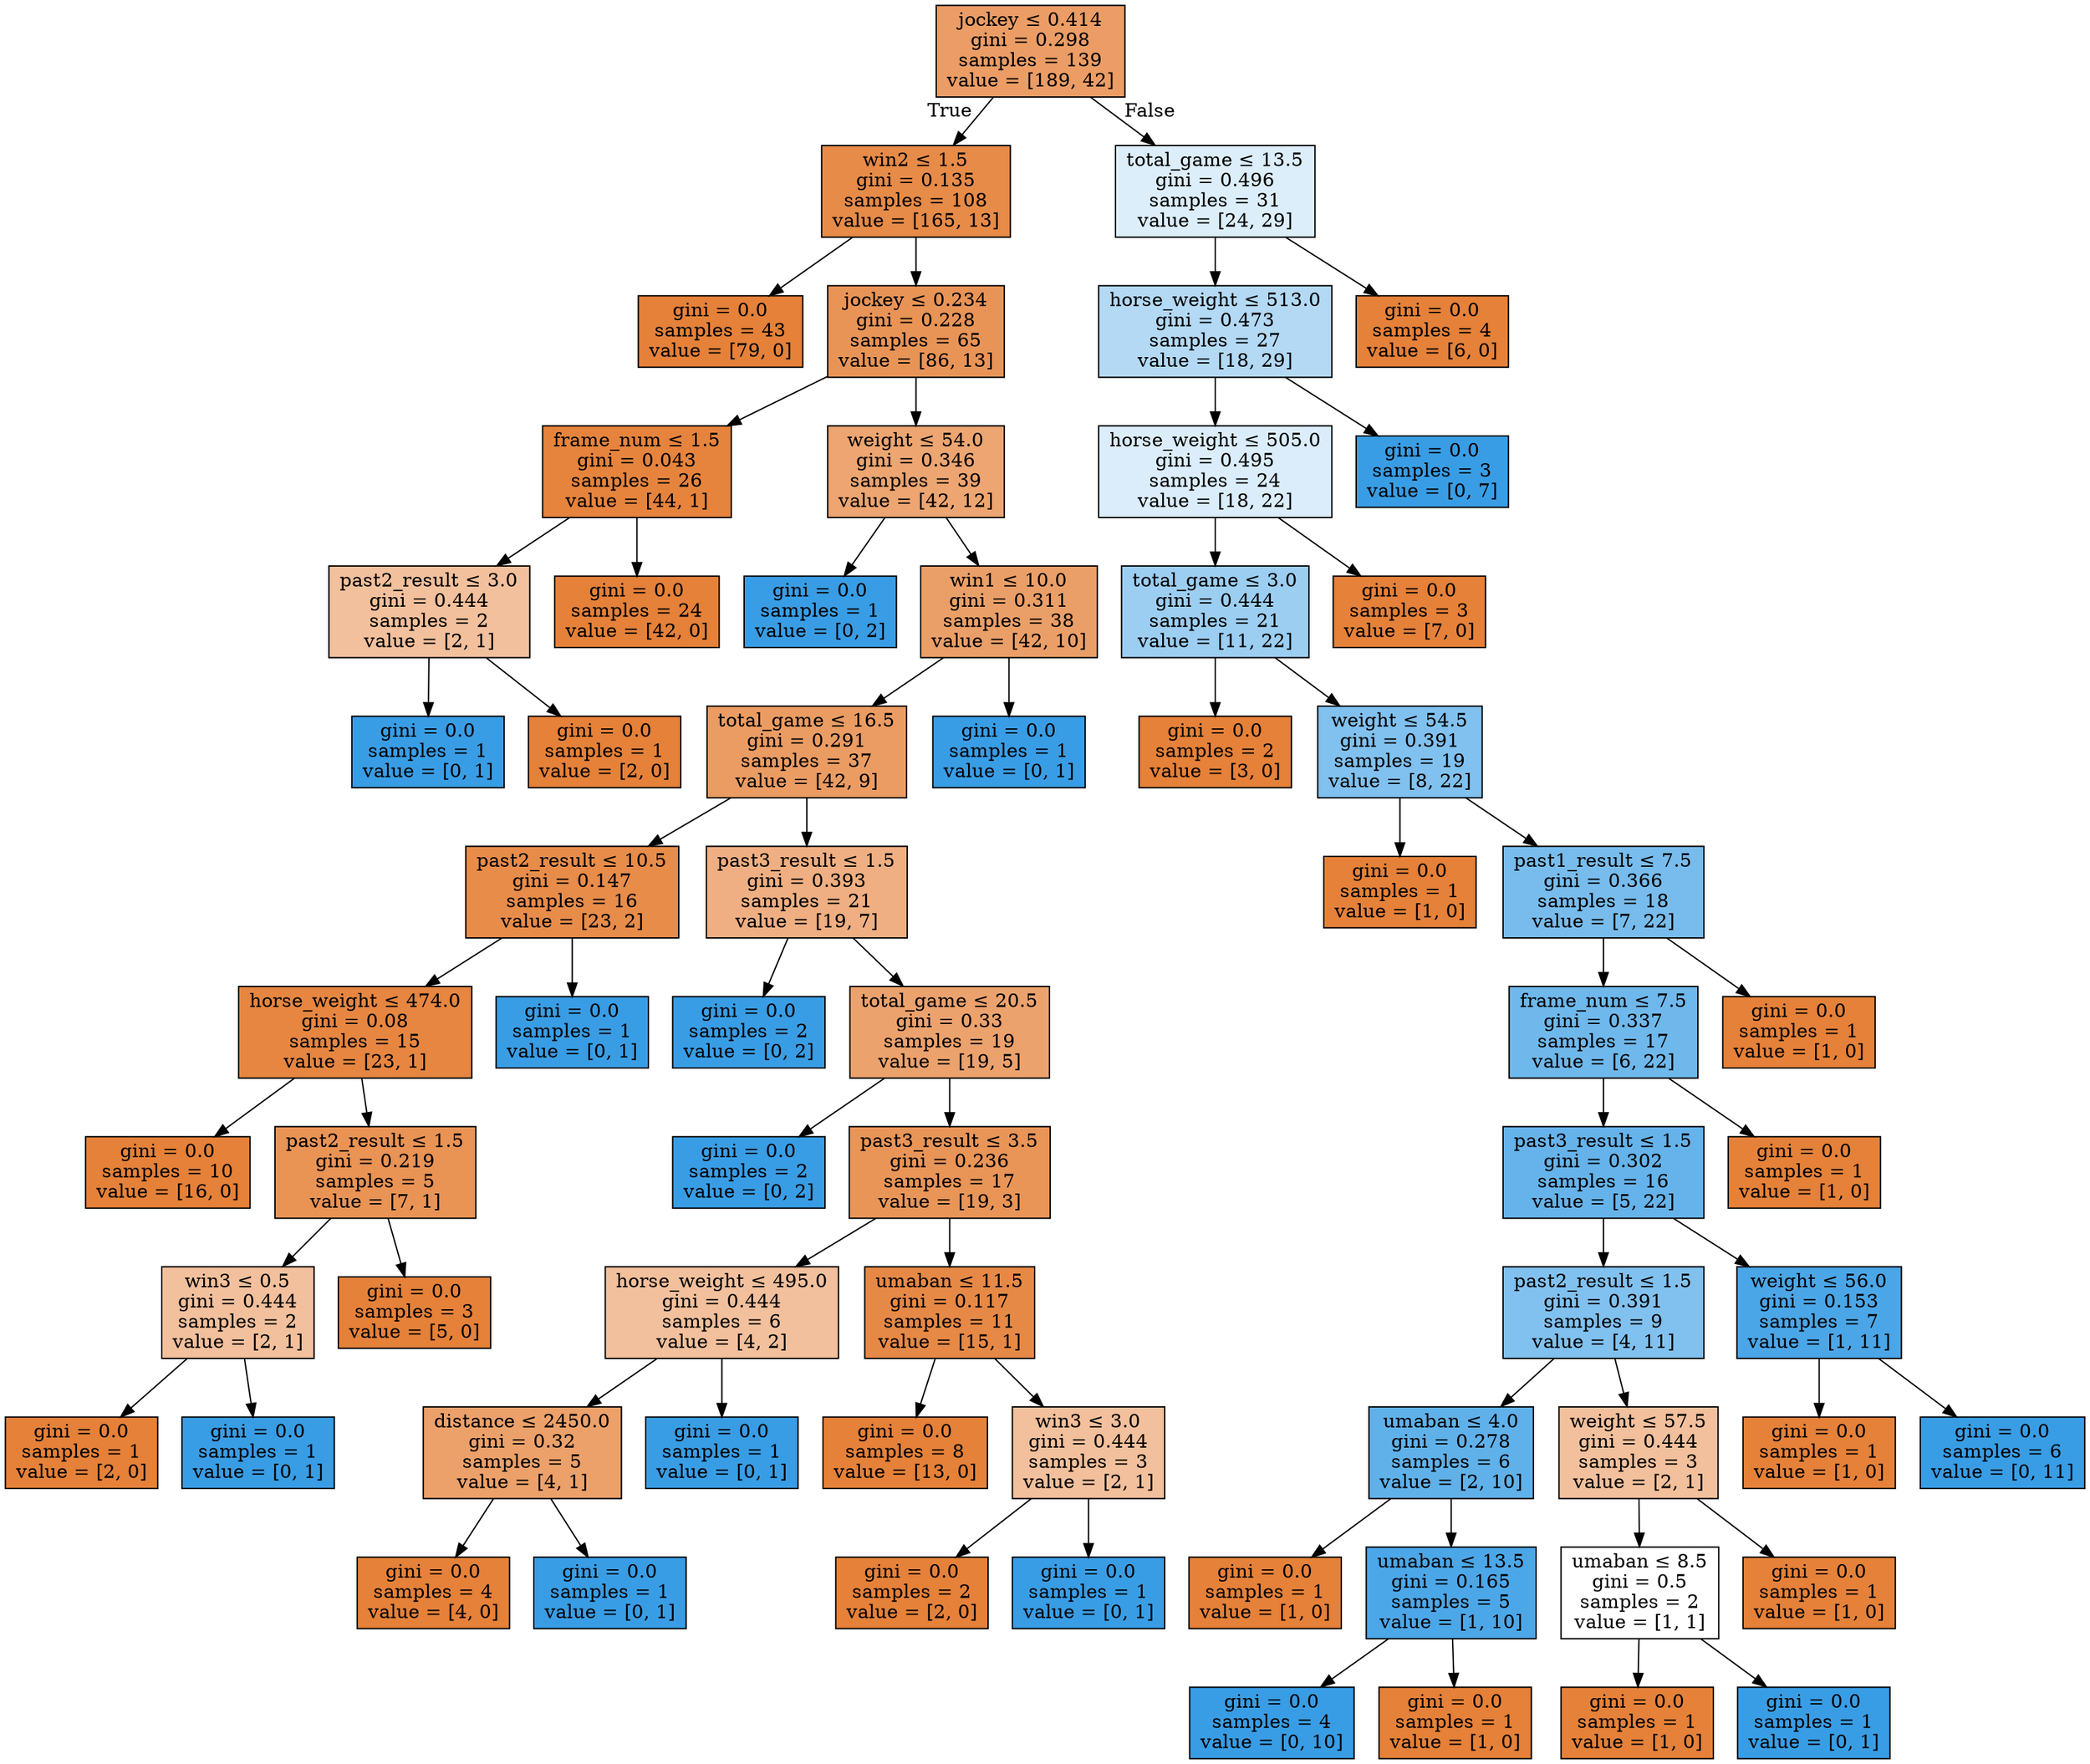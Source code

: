 digraph Tree {
node [shape=box, style="filled", color="black"] ;
0 [label=<jockey &le; 0.414<br/>gini = 0.298<br/>samples = 139<br/>value = [189, 42]>, fillcolor="#e58139c6"] ;
1 [label=<win2 &le; 1.5<br/>gini = 0.135<br/>samples = 108<br/>value = [165, 13]>, fillcolor="#e58139eb"] ;
0 -> 1 [labeldistance=2.5, labelangle=45, headlabel="True"] ;
2 [label=<gini = 0.0<br/>samples = 43<br/>value = [79, 0]>, fillcolor="#e58139ff"] ;
1 -> 2 ;
3 [label=<jockey &le; 0.234<br/>gini = 0.228<br/>samples = 65<br/>value = [86, 13]>, fillcolor="#e58139d8"] ;
1 -> 3 ;
4 [label=<frame_num &le; 1.5<br/>gini = 0.043<br/>samples = 26<br/>value = [44, 1]>, fillcolor="#e58139f9"] ;
3 -> 4 ;
5 [label=<past2_result &le; 3.0<br/>gini = 0.444<br/>samples = 2<br/>value = [2, 1]>, fillcolor="#e581397f"] ;
4 -> 5 ;
6 [label=<gini = 0.0<br/>samples = 1<br/>value = [0, 1]>, fillcolor="#399de5ff"] ;
5 -> 6 ;
7 [label=<gini = 0.0<br/>samples = 1<br/>value = [2, 0]>, fillcolor="#e58139ff"] ;
5 -> 7 ;
8 [label=<gini = 0.0<br/>samples = 24<br/>value = [42, 0]>, fillcolor="#e58139ff"] ;
4 -> 8 ;
9 [label=<weight &le; 54.0<br/>gini = 0.346<br/>samples = 39<br/>value = [42, 12]>, fillcolor="#e58139b6"] ;
3 -> 9 ;
10 [label=<gini = 0.0<br/>samples = 1<br/>value = [0, 2]>, fillcolor="#399de5ff"] ;
9 -> 10 ;
11 [label=<win1 &le; 10.0<br/>gini = 0.311<br/>samples = 38<br/>value = [42, 10]>, fillcolor="#e58139c2"] ;
9 -> 11 ;
12 [label=<total_game &le; 16.5<br/>gini = 0.291<br/>samples = 37<br/>value = [42, 9]>, fillcolor="#e58139c8"] ;
11 -> 12 ;
13 [label=<past2_result &le; 10.5<br/>gini = 0.147<br/>samples = 16<br/>value = [23, 2]>, fillcolor="#e58139e9"] ;
12 -> 13 ;
14 [label=<horse_weight &le; 474.0<br/>gini = 0.08<br/>samples = 15<br/>value = [23, 1]>, fillcolor="#e58139f4"] ;
13 -> 14 ;
15 [label=<gini = 0.0<br/>samples = 10<br/>value = [16, 0]>, fillcolor="#e58139ff"] ;
14 -> 15 ;
16 [label=<past2_result &le; 1.5<br/>gini = 0.219<br/>samples = 5<br/>value = [7, 1]>, fillcolor="#e58139db"] ;
14 -> 16 ;
17 [label=<win3 &le; 0.5<br/>gini = 0.444<br/>samples = 2<br/>value = [2, 1]>, fillcolor="#e581397f"] ;
16 -> 17 ;
18 [label=<gini = 0.0<br/>samples = 1<br/>value = [2, 0]>, fillcolor="#e58139ff"] ;
17 -> 18 ;
19 [label=<gini = 0.0<br/>samples = 1<br/>value = [0, 1]>, fillcolor="#399de5ff"] ;
17 -> 19 ;
20 [label=<gini = 0.0<br/>samples = 3<br/>value = [5, 0]>, fillcolor="#e58139ff"] ;
16 -> 20 ;
21 [label=<gini = 0.0<br/>samples = 1<br/>value = [0, 1]>, fillcolor="#399de5ff"] ;
13 -> 21 ;
22 [label=<past3_result &le; 1.5<br/>gini = 0.393<br/>samples = 21<br/>value = [19, 7]>, fillcolor="#e58139a1"] ;
12 -> 22 ;
23 [label=<gini = 0.0<br/>samples = 2<br/>value = [0, 2]>, fillcolor="#399de5ff"] ;
22 -> 23 ;
24 [label=<total_game &le; 20.5<br/>gini = 0.33<br/>samples = 19<br/>value = [19, 5]>, fillcolor="#e58139bc"] ;
22 -> 24 ;
25 [label=<gini = 0.0<br/>samples = 2<br/>value = [0, 2]>, fillcolor="#399de5ff"] ;
24 -> 25 ;
26 [label=<past3_result &le; 3.5<br/>gini = 0.236<br/>samples = 17<br/>value = [19, 3]>, fillcolor="#e58139d7"] ;
24 -> 26 ;
27 [label=<horse_weight &le; 495.0<br/>gini = 0.444<br/>samples = 6<br/>value = [4, 2]>, fillcolor="#e581397f"] ;
26 -> 27 ;
28 [label=<distance &le; 2450.0<br/>gini = 0.32<br/>samples = 5<br/>value = [4, 1]>, fillcolor="#e58139bf"] ;
27 -> 28 ;
29 [label=<gini = 0.0<br/>samples = 4<br/>value = [4, 0]>, fillcolor="#e58139ff"] ;
28 -> 29 ;
30 [label=<gini = 0.0<br/>samples = 1<br/>value = [0, 1]>, fillcolor="#399de5ff"] ;
28 -> 30 ;
31 [label=<gini = 0.0<br/>samples = 1<br/>value = [0, 1]>, fillcolor="#399de5ff"] ;
27 -> 31 ;
32 [label=<umaban &le; 11.5<br/>gini = 0.117<br/>samples = 11<br/>value = [15, 1]>, fillcolor="#e58139ee"] ;
26 -> 32 ;
33 [label=<gini = 0.0<br/>samples = 8<br/>value = [13, 0]>, fillcolor="#e58139ff"] ;
32 -> 33 ;
34 [label=<win3 &le; 3.0<br/>gini = 0.444<br/>samples = 3<br/>value = [2, 1]>, fillcolor="#e581397f"] ;
32 -> 34 ;
35 [label=<gini = 0.0<br/>samples = 2<br/>value = [2, 0]>, fillcolor="#e58139ff"] ;
34 -> 35 ;
36 [label=<gini = 0.0<br/>samples = 1<br/>value = [0, 1]>, fillcolor="#399de5ff"] ;
34 -> 36 ;
37 [label=<gini = 0.0<br/>samples = 1<br/>value = [0, 1]>, fillcolor="#399de5ff"] ;
11 -> 37 ;
38 [label=<total_game &le; 13.5<br/>gini = 0.496<br/>samples = 31<br/>value = [24, 29]>, fillcolor="#399de52c"] ;
0 -> 38 [labeldistance=2.5, labelangle=-45, headlabel="False"] ;
39 [label=<horse_weight &le; 513.0<br/>gini = 0.473<br/>samples = 27<br/>value = [18, 29]>, fillcolor="#399de561"] ;
38 -> 39 ;
40 [label=<horse_weight &le; 505.0<br/>gini = 0.495<br/>samples = 24<br/>value = [18, 22]>, fillcolor="#399de52e"] ;
39 -> 40 ;
41 [label=<total_game &le; 3.0<br/>gini = 0.444<br/>samples = 21<br/>value = [11, 22]>, fillcolor="#399de57f"] ;
40 -> 41 ;
42 [label=<gini = 0.0<br/>samples = 2<br/>value = [3, 0]>, fillcolor="#e58139ff"] ;
41 -> 42 ;
43 [label=<weight &le; 54.5<br/>gini = 0.391<br/>samples = 19<br/>value = [8, 22]>, fillcolor="#399de5a2"] ;
41 -> 43 ;
44 [label=<gini = 0.0<br/>samples = 1<br/>value = [1, 0]>, fillcolor="#e58139ff"] ;
43 -> 44 ;
45 [label=<past1_result &le; 7.5<br/>gini = 0.366<br/>samples = 18<br/>value = [7, 22]>, fillcolor="#399de5ae"] ;
43 -> 45 ;
46 [label=<frame_num &le; 7.5<br/>gini = 0.337<br/>samples = 17<br/>value = [6, 22]>, fillcolor="#399de5b9"] ;
45 -> 46 ;
47 [label=<past3_result &le; 1.5<br/>gini = 0.302<br/>samples = 16<br/>value = [5, 22]>, fillcolor="#399de5c5"] ;
46 -> 47 ;
48 [label=<past2_result &le; 1.5<br/>gini = 0.391<br/>samples = 9<br/>value = [4, 11]>, fillcolor="#399de5a2"] ;
47 -> 48 ;
49 [label=<umaban &le; 4.0<br/>gini = 0.278<br/>samples = 6<br/>value = [2, 10]>, fillcolor="#399de5cc"] ;
48 -> 49 ;
50 [label=<gini = 0.0<br/>samples = 1<br/>value = [1, 0]>, fillcolor="#e58139ff"] ;
49 -> 50 ;
51 [label=<umaban &le; 13.5<br/>gini = 0.165<br/>samples = 5<br/>value = [1, 10]>, fillcolor="#399de5e6"] ;
49 -> 51 ;
52 [label=<gini = 0.0<br/>samples = 4<br/>value = [0, 10]>, fillcolor="#399de5ff"] ;
51 -> 52 ;
53 [label=<gini = 0.0<br/>samples = 1<br/>value = [1, 0]>, fillcolor="#e58139ff"] ;
51 -> 53 ;
54 [label=<weight &le; 57.5<br/>gini = 0.444<br/>samples = 3<br/>value = [2, 1]>, fillcolor="#e581397f"] ;
48 -> 54 ;
55 [label=<umaban &le; 8.5<br/>gini = 0.5<br/>samples = 2<br/>value = [1, 1]>, fillcolor="#e5813900"] ;
54 -> 55 ;
56 [label=<gini = 0.0<br/>samples = 1<br/>value = [1, 0]>, fillcolor="#e58139ff"] ;
55 -> 56 ;
57 [label=<gini = 0.0<br/>samples = 1<br/>value = [0, 1]>, fillcolor="#399de5ff"] ;
55 -> 57 ;
58 [label=<gini = 0.0<br/>samples = 1<br/>value = [1, 0]>, fillcolor="#e58139ff"] ;
54 -> 58 ;
59 [label=<weight &le; 56.0<br/>gini = 0.153<br/>samples = 7<br/>value = [1, 11]>, fillcolor="#399de5e8"] ;
47 -> 59 ;
60 [label=<gini = 0.0<br/>samples = 1<br/>value = [1, 0]>, fillcolor="#e58139ff"] ;
59 -> 60 ;
61 [label=<gini = 0.0<br/>samples = 6<br/>value = [0, 11]>, fillcolor="#399de5ff"] ;
59 -> 61 ;
62 [label=<gini = 0.0<br/>samples = 1<br/>value = [1, 0]>, fillcolor="#e58139ff"] ;
46 -> 62 ;
63 [label=<gini = 0.0<br/>samples = 1<br/>value = [1, 0]>, fillcolor="#e58139ff"] ;
45 -> 63 ;
64 [label=<gini = 0.0<br/>samples = 3<br/>value = [7, 0]>, fillcolor="#e58139ff"] ;
40 -> 64 ;
65 [label=<gini = 0.0<br/>samples = 3<br/>value = [0, 7]>, fillcolor="#399de5ff"] ;
39 -> 65 ;
66 [label=<gini = 0.0<br/>samples = 4<br/>value = [6, 0]>, fillcolor="#e58139ff"] ;
38 -> 66 ;
}